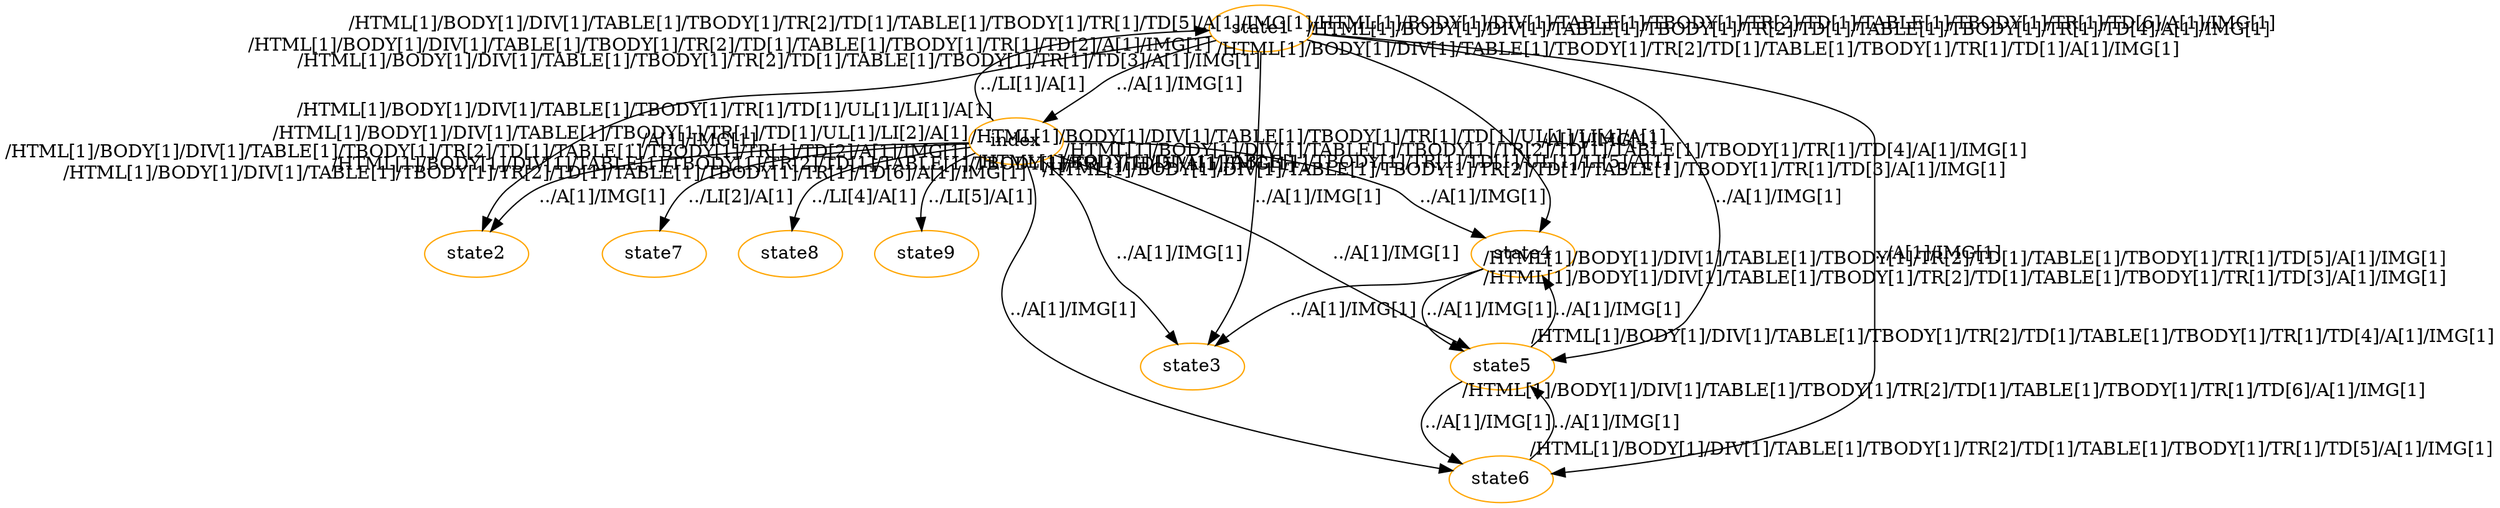 digraph G {
  1 [ label="state1" color="orange" ];
  2 [ label="state2" color="orange" ];
  3 [ label="index" color="orange" ];
  4 [ label="state3" color="orange" ];
  5 [ label="state4" color="orange" ];
  6 [ label="state5" color="orange" ];
  7 [ label="state6" color="orange" ];
  8 [ label="state7" color="orange" ];
  9 [ label="state8" color="orange" ];
  10 [ label="state9" color="orange" ];
  3 -> 1 [ label="../LI[1]/A[1]" taillabel="/HTML[1]/BODY[1]/DIV[1]/TABLE[1]/TBODY[1]/TR[1]/TD[1]/UL[1]/LI[1]/A[1]" ];
  1 -> 3 [ label="../A[1]/IMG[1]" taillabel="/HTML[1]/BODY[1]/DIV[1]/TABLE[1]/TBODY[1]/TR[2]/TD[1]/TABLE[1]/TBODY[1]/TR[1]/TD[1]/A[1]/IMG[1]" ];
  1 -> 2 [ label="../A[1]/IMG[1]" taillabel="/HTML[1]/BODY[1]/DIV[1]/TABLE[1]/TBODY[1]/TR[2]/TD[1]/TABLE[1]/TBODY[1]/TR[1]/TD[2]/A[1]/IMG[1]" ];
  1 -> 4 [ label="../A[1]/IMG[1]" taillabel="/HTML[1]/BODY[1]/DIV[1]/TABLE[1]/TBODY[1]/TR[2]/TD[1]/TABLE[1]/TBODY[1]/TR[1]/TD[3]/A[1]/IMG[1]" ];
  1 -> 5 [ label="../A[1]/IMG[1]" taillabel="/HTML[1]/BODY[1]/DIV[1]/TABLE[1]/TBODY[1]/TR[2]/TD[1]/TABLE[1]/TBODY[1]/TR[1]/TD[4]/A[1]/IMG[1]" ];
  5 -> 4 [ label="../A[1]/IMG[1]" taillabel="/HTML[1]/BODY[1]/DIV[1]/TABLE[1]/TBODY[1]/TR[2]/TD[1]/TABLE[1]/TBODY[1]/TR[1]/TD[3]/A[1]/IMG[1]" ];
  5 -> 6 [ label="../A[1]/IMG[1]" taillabel="/HTML[1]/BODY[1]/DIV[1]/TABLE[1]/TBODY[1]/TR[2]/TD[1]/TABLE[1]/TBODY[1]/TR[1]/TD[5]/A[1]/IMG[1]" ];
  6 -> 5 [ label="../A[1]/IMG[1]" taillabel="/HTML[1]/BODY[1]/DIV[1]/TABLE[1]/TBODY[1]/TR[2]/TD[1]/TABLE[1]/TBODY[1]/TR[1]/TD[4]/A[1]/IMG[1]" ];
  6 -> 7 [ label="../A[1]/IMG[1]" taillabel="/HTML[1]/BODY[1]/DIV[1]/TABLE[1]/TBODY[1]/TR[2]/TD[1]/TABLE[1]/TBODY[1]/TR[1]/TD[6]/A[1]/IMG[1]" ];
  7 -> 6 [ label="../A[1]/IMG[1]" taillabel="/HTML[1]/BODY[1]/DIV[1]/TABLE[1]/TBODY[1]/TR[2]/TD[1]/TABLE[1]/TBODY[1]/TR[1]/TD[5]/A[1]/IMG[1]" ];
  1 -> 6 [ label="../A[1]/IMG[1]" taillabel="/HTML[1]/BODY[1]/DIV[1]/TABLE[1]/TBODY[1]/TR[2]/TD[1]/TABLE[1]/TBODY[1]/TR[1]/TD[5]/A[1]/IMG[1]" ];
  1 -> 7 [ label="../A[1]/IMG[1]" taillabel="/HTML[1]/BODY[1]/DIV[1]/TABLE[1]/TBODY[1]/TR[2]/TD[1]/TABLE[1]/TBODY[1]/TR[1]/TD[6]/A[1]/IMG[1]" ];
  3 -> 8 [ label="../LI[2]/A[1]" taillabel="/HTML[1]/BODY[1]/DIV[1]/TABLE[1]/TBODY[1]/TR[1]/TD[1]/UL[1]/LI[2]/A[1]" ];
  3 -> 9 [ label="../LI[4]/A[1]" taillabel="/HTML[1]/BODY[1]/DIV[1]/TABLE[1]/TBODY[1]/TR[1]/TD[1]/UL[1]/LI[4]/A[1]" ];
  3 -> 10 [ label="../LI[5]/A[1]" taillabel="/HTML[1]/BODY[1]/DIV[1]/TABLE[1]/TBODY[1]/TR[1]/TD[1]/UL[1]/LI[5]/A[1]" ];
  3 -> 2 [ label="../A[1]/IMG[1]" taillabel="/HTML[1]/BODY[1]/DIV[1]/TABLE[1]/TBODY[1]/TR[2]/TD[1]/TABLE[1]/TBODY[1]/TR[1]/TD[2]/A[1]/IMG[1]" ];
  3 -> 4 [ label="../A[1]/IMG[1]" taillabel="/HTML[1]/BODY[1]/DIV[1]/TABLE[1]/TBODY[1]/TR[2]/TD[1]/TABLE[1]/TBODY[1]/TR[1]/TD[3]/A[1]/IMG[1]" ];
  3 -> 5 [ label="../A[1]/IMG[1]" taillabel="/HTML[1]/BODY[1]/DIV[1]/TABLE[1]/TBODY[1]/TR[2]/TD[1]/TABLE[1]/TBODY[1]/TR[1]/TD[4]/A[1]/IMG[1]" ];
  3 -> 6 [ label="../A[1]/IMG[1]" taillabel="/HTML[1]/BODY[1]/DIV[1]/TABLE[1]/TBODY[1]/TR[2]/TD[1]/TABLE[1]/TBODY[1]/TR[1]/TD[5]/A[1]/IMG[1]" ];
  3 -> 7 [ label="../A[1]/IMG[1]" taillabel="/HTML[1]/BODY[1]/DIV[1]/TABLE[1]/TBODY[1]/TR[2]/TD[1]/TABLE[1]/TBODY[1]/TR[1]/TD[6]/A[1]/IMG[1]" ];
}
